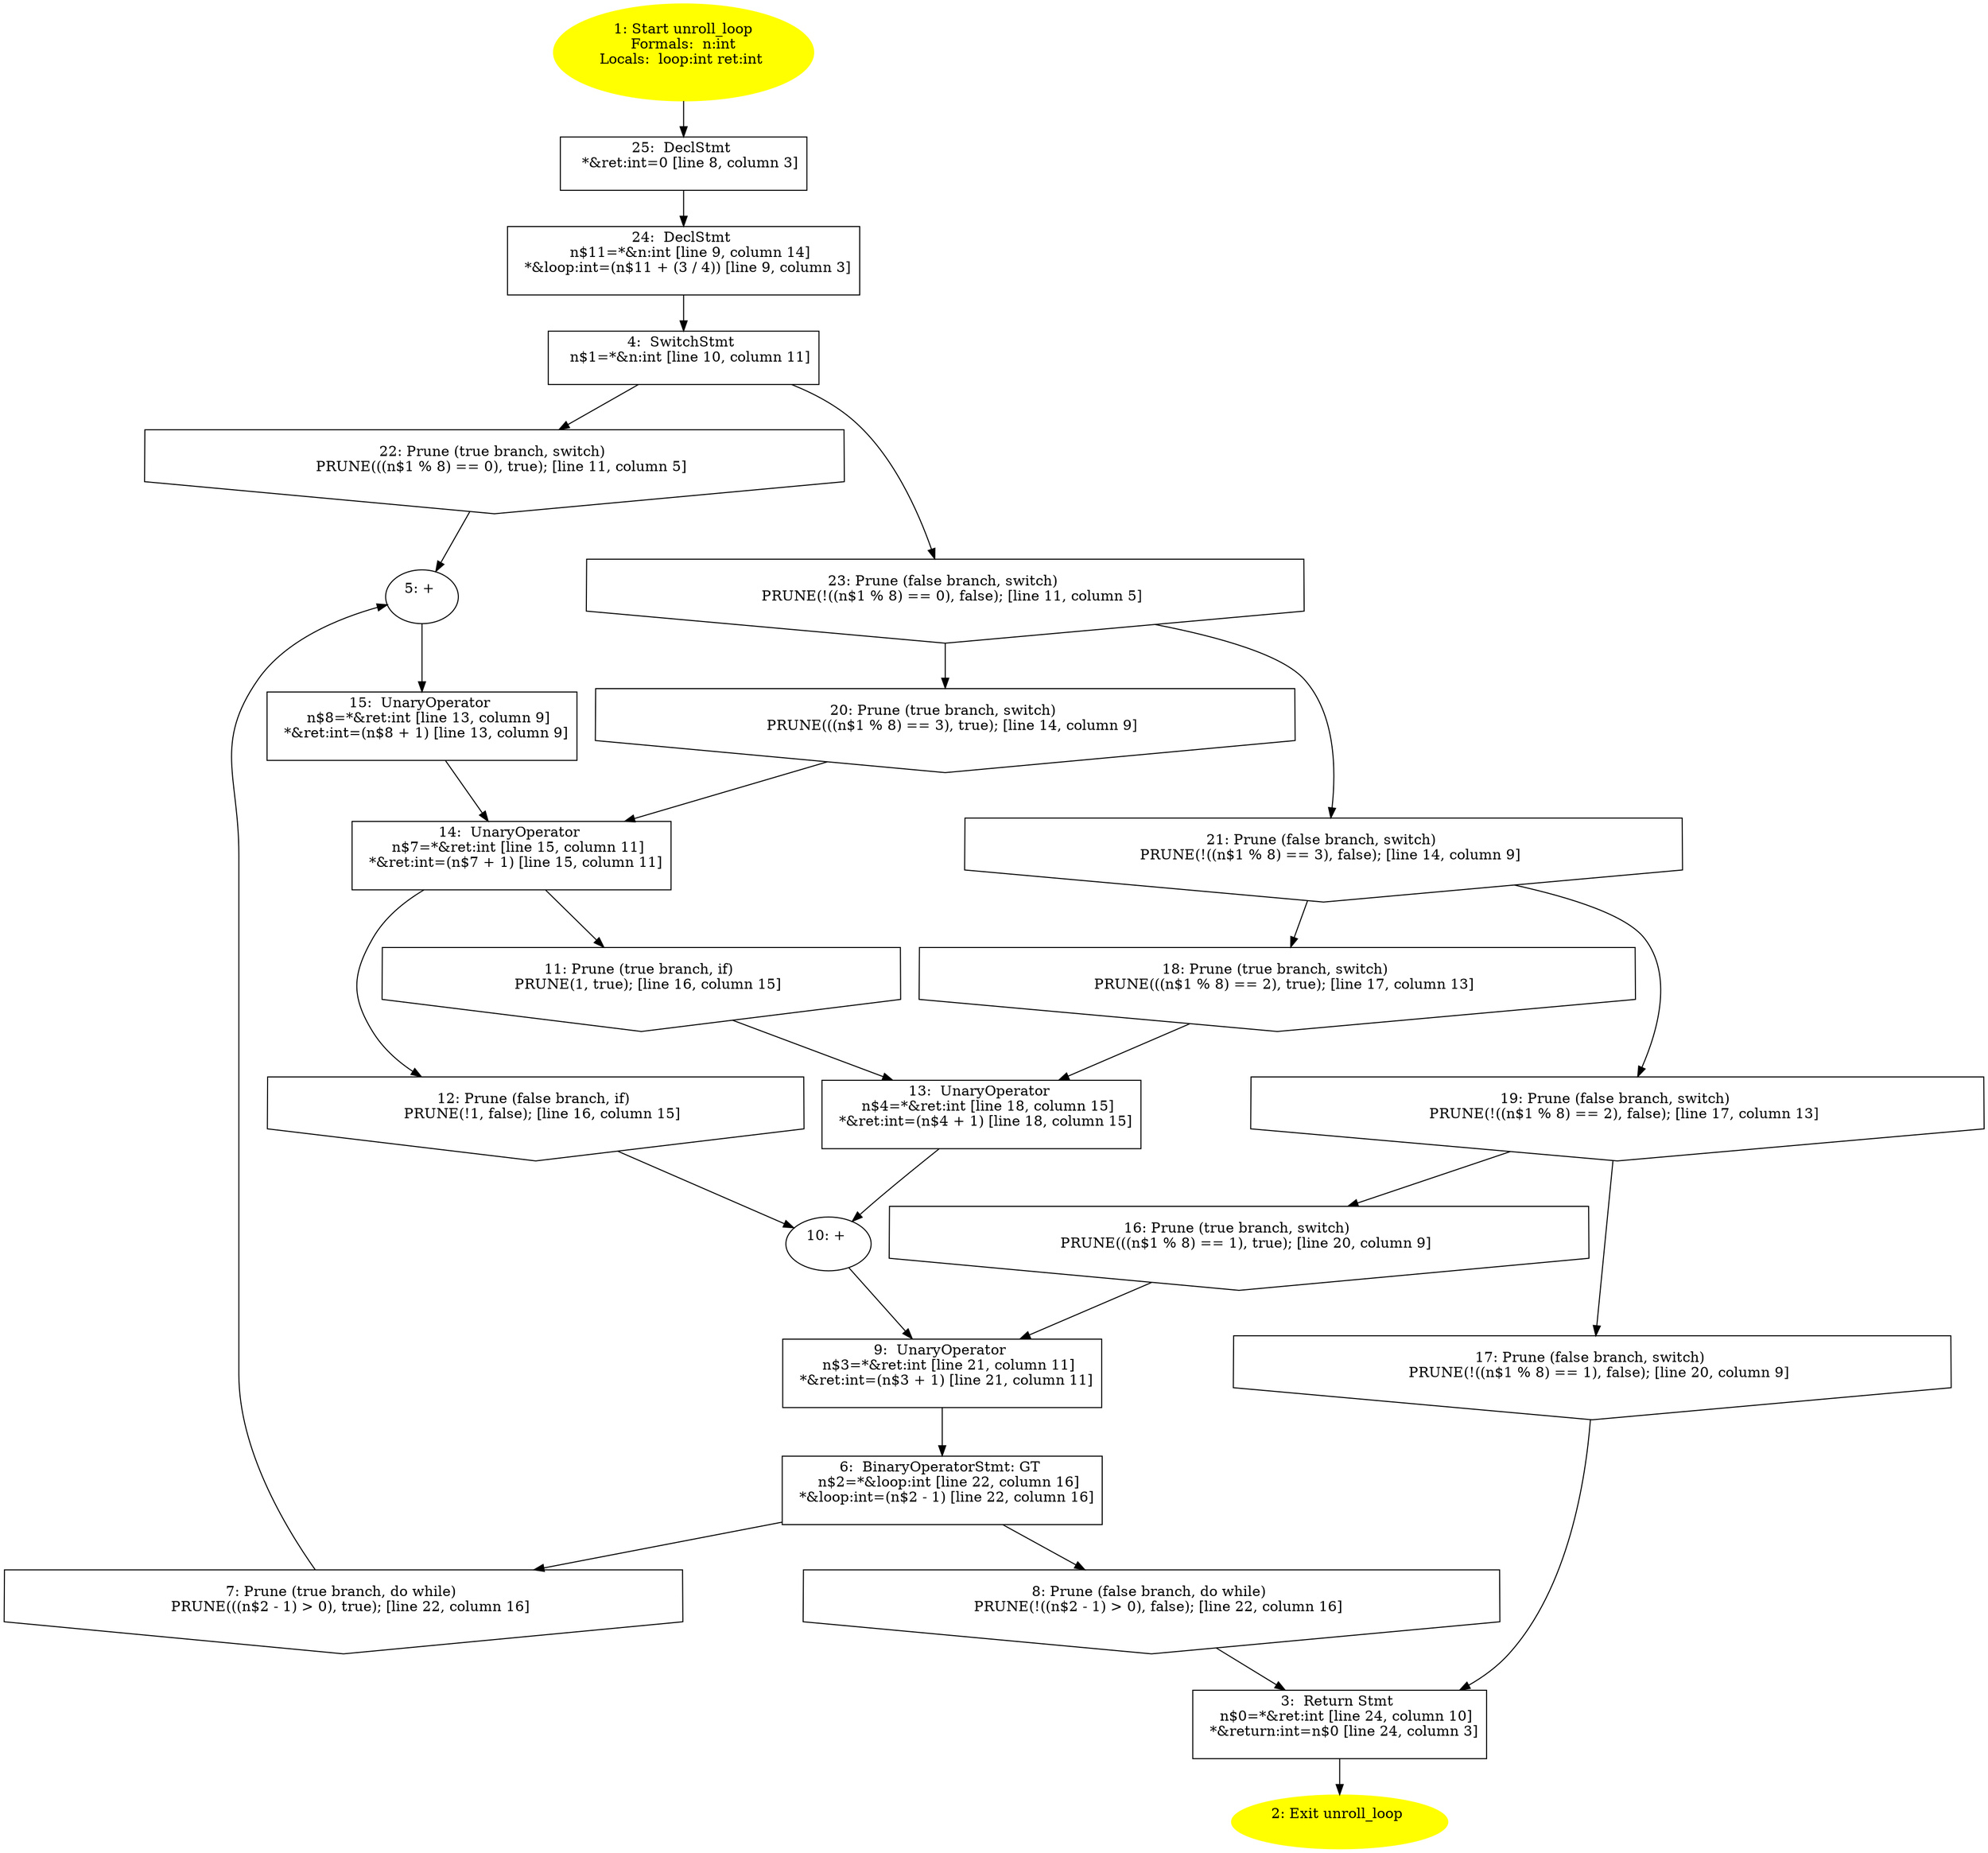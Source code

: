 /* @generated */
digraph cfg {
"unroll_loop.7d9e50ecf5e5106a8dd5deee005639d6_1" [label="1: Start unroll_loop\nFormals:  n:int\nLocals:  loop:int ret:int \n  " color=yellow style=filled]
	

	 "unroll_loop.7d9e50ecf5e5106a8dd5deee005639d6_1" -> "unroll_loop.7d9e50ecf5e5106a8dd5deee005639d6_25" ;
"unroll_loop.7d9e50ecf5e5106a8dd5deee005639d6_2" [label="2: Exit unroll_loop \n  " color=yellow style=filled]
	

"unroll_loop.7d9e50ecf5e5106a8dd5deee005639d6_3" [label="3:  Return Stmt \n   n$0=*&ret:int [line 24, column 10]\n  *&return:int=n$0 [line 24, column 3]\n " shape="box"]
	

	 "unroll_loop.7d9e50ecf5e5106a8dd5deee005639d6_3" -> "unroll_loop.7d9e50ecf5e5106a8dd5deee005639d6_2" ;
"unroll_loop.7d9e50ecf5e5106a8dd5deee005639d6_4" [label="4:  SwitchStmt \n   n$1=*&n:int [line 10, column 11]\n " shape="box"]
	

	 "unroll_loop.7d9e50ecf5e5106a8dd5deee005639d6_4" -> "unroll_loop.7d9e50ecf5e5106a8dd5deee005639d6_22" ;
	 "unroll_loop.7d9e50ecf5e5106a8dd5deee005639d6_4" -> "unroll_loop.7d9e50ecf5e5106a8dd5deee005639d6_23" ;
"unroll_loop.7d9e50ecf5e5106a8dd5deee005639d6_5" [label="5: + \n  " ]
	

	 "unroll_loop.7d9e50ecf5e5106a8dd5deee005639d6_5" -> "unroll_loop.7d9e50ecf5e5106a8dd5deee005639d6_15" ;
"unroll_loop.7d9e50ecf5e5106a8dd5deee005639d6_6" [label="6:  BinaryOperatorStmt: GT \n   n$2=*&loop:int [line 22, column 16]\n  *&loop:int=(n$2 - 1) [line 22, column 16]\n " shape="box"]
	

	 "unroll_loop.7d9e50ecf5e5106a8dd5deee005639d6_6" -> "unroll_loop.7d9e50ecf5e5106a8dd5deee005639d6_7" ;
	 "unroll_loop.7d9e50ecf5e5106a8dd5deee005639d6_6" -> "unroll_loop.7d9e50ecf5e5106a8dd5deee005639d6_8" ;
"unroll_loop.7d9e50ecf5e5106a8dd5deee005639d6_7" [label="7: Prune (true branch, do while) \n   PRUNE(((n$2 - 1) > 0), true); [line 22, column 16]\n " shape="invhouse"]
	

	 "unroll_loop.7d9e50ecf5e5106a8dd5deee005639d6_7" -> "unroll_loop.7d9e50ecf5e5106a8dd5deee005639d6_5" ;
"unroll_loop.7d9e50ecf5e5106a8dd5deee005639d6_8" [label="8: Prune (false branch, do while) \n   PRUNE(!((n$2 - 1) > 0), false); [line 22, column 16]\n " shape="invhouse"]
	

	 "unroll_loop.7d9e50ecf5e5106a8dd5deee005639d6_8" -> "unroll_loop.7d9e50ecf5e5106a8dd5deee005639d6_3" ;
"unroll_loop.7d9e50ecf5e5106a8dd5deee005639d6_9" [label="9:  UnaryOperator \n   n$3=*&ret:int [line 21, column 11]\n  *&ret:int=(n$3 + 1) [line 21, column 11]\n " shape="box"]
	

	 "unroll_loop.7d9e50ecf5e5106a8dd5deee005639d6_9" -> "unroll_loop.7d9e50ecf5e5106a8dd5deee005639d6_6" ;
"unroll_loop.7d9e50ecf5e5106a8dd5deee005639d6_10" [label="10: + \n  " ]
	

	 "unroll_loop.7d9e50ecf5e5106a8dd5deee005639d6_10" -> "unroll_loop.7d9e50ecf5e5106a8dd5deee005639d6_9" ;
"unroll_loop.7d9e50ecf5e5106a8dd5deee005639d6_11" [label="11: Prune (true branch, if) \n   PRUNE(1, true); [line 16, column 15]\n " shape="invhouse"]
	

	 "unroll_loop.7d9e50ecf5e5106a8dd5deee005639d6_11" -> "unroll_loop.7d9e50ecf5e5106a8dd5deee005639d6_13" ;
"unroll_loop.7d9e50ecf5e5106a8dd5deee005639d6_12" [label="12: Prune (false branch, if) \n   PRUNE(!1, false); [line 16, column 15]\n " shape="invhouse"]
	

	 "unroll_loop.7d9e50ecf5e5106a8dd5deee005639d6_12" -> "unroll_loop.7d9e50ecf5e5106a8dd5deee005639d6_10" ;
"unroll_loop.7d9e50ecf5e5106a8dd5deee005639d6_13" [label="13:  UnaryOperator \n   n$4=*&ret:int [line 18, column 15]\n  *&ret:int=(n$4 + 1) [line 18, column 15]\n " shape="box"]
	

	 "unroll_loop.7d9e50ecf5e5106a8dd5deee005639d6_13" -> "unroll_loop.7d9e50ecf5e5106a8dd5deee005639d6_10" ;
"unroll_loop.7d9e50ecf5e5106a8dd5deee005639d6_14" [label="14:  UnaryOperator \n   n$7=*&ret:int [line 15, column 11]\n  *&ret:int=(n$7 + 1) [line 15, column 11]\n " shape="box"]
	

	 "unroll_loop.7d9e50ecf5e5106a8dd5deee005639d6_14" -> "unroll_loop.7d9e50ecf5e5106a8dd5deee005639d6_11" ;
	 "unroll_loop.7d9e50ecf5e5106a8dd5deee005639d6_14" -> "unroll_loop.7d9e50ecf5e5106a8dd5deee005639d6_12" ;
"unroll_loop.7d9e50ecf5e5106a8dd5deee005639d6_15" [label="15:  UnaryOperator \n   n$8=*&ret:int [line 13, column 9]\n  *&ret:int=(n$8 + 1) [line 13, column 9]\n " shape="box"]
	

	 "unroll_loop.7d9e50ecf5e5106a8dd5deee005639d6_15" -> "unroll_loop.7d9e50ecf5e5106a8dd5deee005639d6_14" ;
"unroll_loop.7d9e50ecf5e5106a8dd5deee005639d6_16" [label="16: Prune (true branch, switch) \n   PRUNE(((n$1 % 8) == 1), true); [line 20, column 9]\n " shape="invhouse"]
	

	 "unroll_loop.7d9e50ecf5e5106a8dd5deee005639d6_16" -> "unroll_loop.7d9e50ecf5e5106a8dd5deee005639d6_9" ;
"unroll_loop.7d9e50ecf5e5106a8dd5deee005639d6_17" [label="17: Prune (false branch, switch) \n   PRUNE(!((n$1 % 8) == 1), false); [line 20, column 9]\n " shape="invhouse"]
	

	 "unroll_loop.7d9e50ecf5e5106a8dd5deee005639d6_17" -> "unroll_loop.7d9e50ecf5e5106a8dd5deee005639d6_3" ;
"unroll_loop.7d9e50ecf5e5106a8dd5deee005639d6_18" [label="18: Prune (true branch, switch) \n   PRUNE(((n$1 % 8) == 2), true); [line 17, column 13]\n " shape="invhouse"]
	

	 "unroll_loop.7d9e50ecf5e5106a8dd5deee005639d6_18" -> "unroll_loop.7d9e50ecf5e5106a8dd5deee005639d6_13" ;
"unroll_loop.7d9e50ecf5e5106a8dd5deee005639d6_19" [label="19: Prune (false branch, switch) \n   PRUNE(!((n$1 % 8) == 2), false); [line 17, column 13]\n " shape="invhouse"]
	

	 "unroll_loop.7d9e50ecf5e5106a8dd5deee005639d6_19" -> "unroll_loop.7d9e50ecf5e5106a8dd5deee005639d6_16" ;
	 "unroll_loop.7d9e50ecf5e5106a8dd5deee005639d6_19" -> "unroll_loop.7d9e50ecf5e5106a8dd5deee005639d6_17" ;
"unroll_loop.7d9e50ecf5e5106a8dd5deee005639d6_20" [label="20: Prune (true branch, switch) \n   PRUNE(((n$1 % 8) == 3), true); [line 14, column 9]\n " shape="invhouse"]
	

	 "unroll_loop.7d9e50ecf5e5106a8dd5deee005639d6_20" -> "unroll_loop.7d9e50ecf5e5106a8dd5deee005639d6_14" ;
"unroll_loop.7d9e50ecf5e5106a8dd5deee005639d6_21" [label="21: Prune (false branch, switch) \n   PRUNE(!((n$1 % 8) == 3), false); [line 14, column 9]\n " shape="invhouse"]
	

	 "unroll_loop.7d9e50ecf5e5106a8dd5deee005639d6_21" -> "unroll_loop.7d9e50ecf5e5106a8dd5deee005639d6_18" ;
	 "unroll_loop.7d9e50ecf5e5106a8dd5deee005639d6_21" -> "unroll_loop.7d9e50ecf5e5106a8dd5deee005639d6_19" ;
"unroll_loop.7d9e50ecf5e5106a8dd5deee005639d6_22" [label="22: Prune (true branch, switch) \n   PRUNE(((n$1 % 8) == 0), true); [line 11, column 5]\n " shape="invhouse"]
	

	 "unroll_loop.7d9e50ecf5e5106a8dd5deee005639d6_22" -> "unroll_loop.7d9e50ecf5e5106a8dd5deee005639d6_5" ;
"unroll_loop.7d9e50ecf5e5106a8dd5deee005639d6_23" [label="23: Prune (false branch, switch) \n   PRUNE(!((n$1 % 8) == 0), false); [line 11, column 5]\n " shape="invhouse"]
	

	 "unroll_loop.7d9e50ecf5e5106a8dd5deee005639d6_23" -> "unroll_loop.7d9e50ecf5e5106a8dd5deee005639d6_20" ;
	 "unroll_loop.7d9e50ecf5e5106a8dd5deee005639d6_23" -> "unroll_loop.7d9e50ecf5e5106a8dd5deee005639d6_21" ;
"unroll_loop.7d9e50ecf5e5106a8dd5deee005639d6_24" [label="24:  DeclStmt \n   n$11=*&n:int [line 9, column 14]\n  *&loop:int=(n$11 + (3 / 4)) [line 9, column 3]\n " shape="box"]
	

	 "unroll_loop.7d9e50ecf5e5106a8dd5deee005639d6_24" -> "unroll_loop.7d9e50ecf5e5106a8dd5deee005639d6_4" ;
"unroll_loop.7d9e50ecf5e5106a8dd5deee005639d6_25" [label="25:  DeclStmt \n   *&ret:int=0 [line 8, column 3]\n " shape="box"]
	

	 "unroll_loop.7d9e50ecf5e5106a8dd5deee005639d6_25" -> "unroll_loop.7d9e50ecf5e5106a8dd5deee005639d6_24" ;
}
